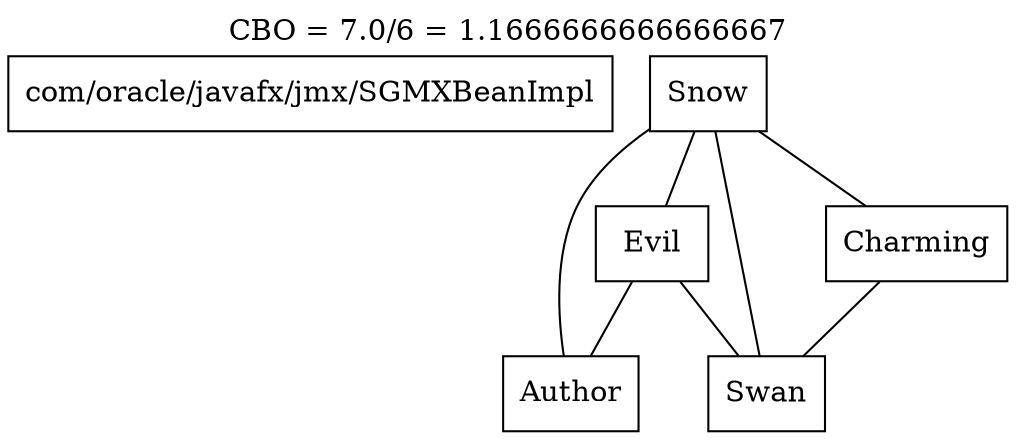 graph G
{
	overlap=scalexy;
	labelloc="t";
	label="CBO = 7.0/6 = 1.1666666666666667"

	node[shape=rectangle]
	1 [label="com/oracle/javafx/jmx/SGMXBeanImpl"]
	2 [label="Author"]
	3 [label="Snow"]
	4 [label="Evil"]
	5 [label="Swan"]
	6 [label="Charming"];

	3 -- 2;
	3 -- 6;
	3 -- 4;
	3 -- 5;
	4 -- 5;
	4 -- 2;
	6 -- 5;
}
